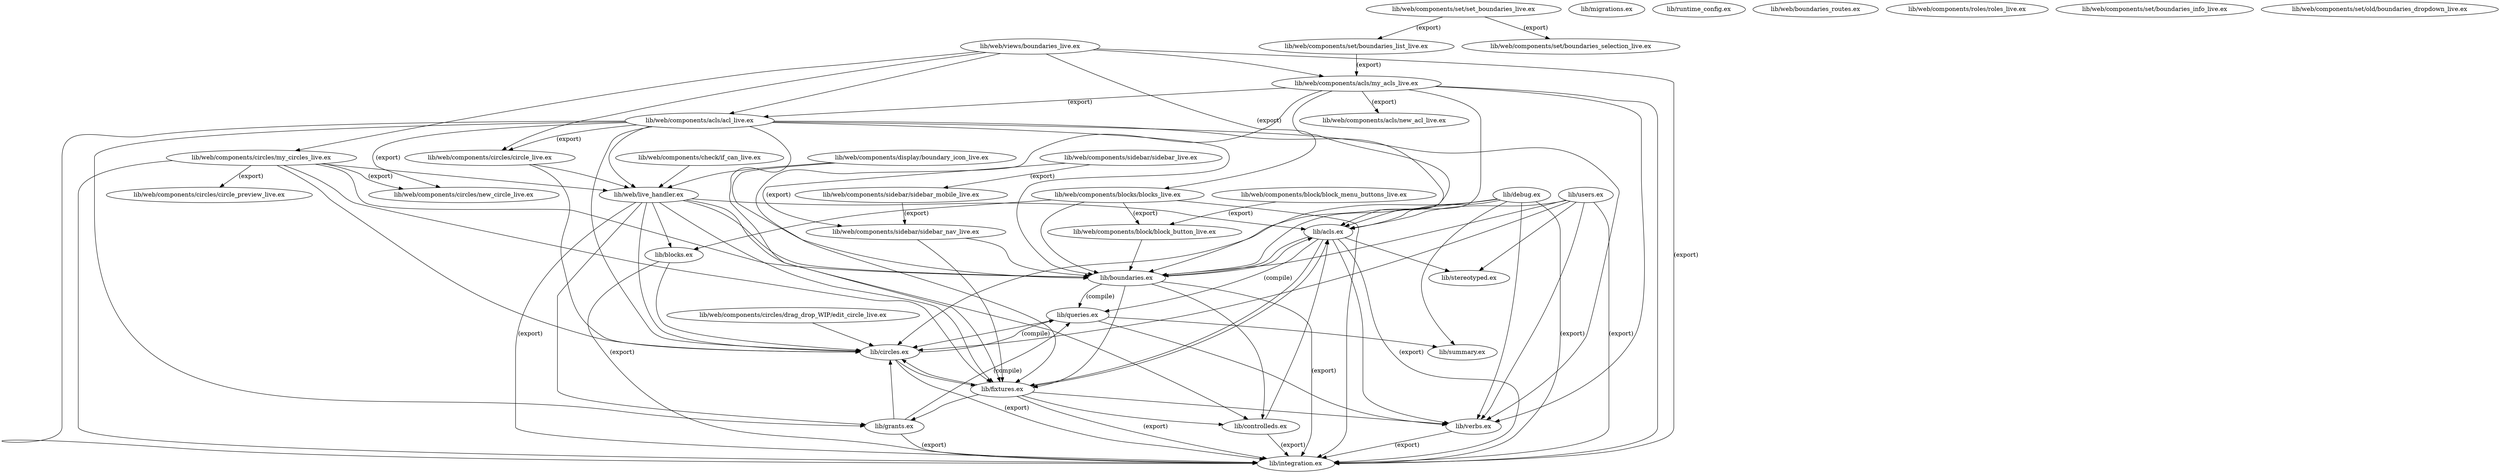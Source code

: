 digraph "xref graph" {
  "lib/acls.ex"
  "lib/acls.ex" -> "lib/boundaries.ex"
  "lib/boundaries.ex" -> "lib/acls.ex"
  "lib/boundaries.ex" -> "lib/controlleds.ex"
  "lib/controlleds.ex" -> "lib/acls.ex"
  "lib/controlleds.ex" -> "lib/integration.ex" [label="(export)"]
  "lib/boundaries.ex" -> "lib/fixtures.ex"
  "lib/fixtures.ex" -> "lib/acls.ex"
  "lib/fixtures.ex" -> "lib/circles.ex"
  "lib/circles.ex" -> "lib/fixtures.ex"
  "lib/circles.ex" -> "lib/integration.ex" [label="(export)"]
  "lib/circles.ex" -> "lib/queries.ex" [label="(compile)"]
  "lib/queries.ex" -> "lib/circles.ex"
  "lib/queries.ex" -> "lib/summary.ex"
  "lib/queries.ex" -> "lib/verbs.ex"
  "lib/verbs.ex" -> "lib/integration.ex" [label="(export)"]
  "lib/fixtures.ex" -> "lib/controlleds.ex"
  "lib/fixtures.ex" -> "lib/grants.ex"
  "lib/grants.ex" -> "lib/circles.ex"
  "lib/grants.ex" -> "lib/integration.ex" [label="(export)"]
  "lib/grants.ex" -> "lib/queries.ex" [label="(compile)"]
  "lib/fixtures.ex" -> "lib/integration.ex" [label="(export)"]
  "lib/fixtures.ex" -> "lib/verbs.ex"
  "lib/boundaries.ex" -> "lib/integration.ex" [label="(export)"]
  "lib/boundaries.ex" -> "lib/queries.ex" [label="(compile)"]
  "lib/acls.ex" -> "lib/fixtures.ex"
  "lib/acls.ex" -> "lib/integration.ex" [label="(export)"]
  "lib/acls.ex" -> "lib/queries.ex" [label="(compile)"]
  "lib/acls.ex" -> "lib/stereotyped.ex"
  "lib/acls.ex" -> "lib/verbs.ex"
  "lib/blocks.ex"
  "lib/blocks.ex" -> "lib/circles.ex"
  "lib/blocks.ex" -> "lib/integration.ex" [label="(export)"]
  "lib/boundaries.ex"
  "lib/circles.ex"
  "lib/controlleds.ex"
  "lib/debug.ex"
  "lib/debug.ex" -> "lib/acls.ex"
  "lib/debug.ex" -> "lib/boundaries.ex"
  "lib/debug.ex" -> "lib/circles.ex"
  "lib/debug.ex" -> "lib/integration.ex" [label="(export)"]
  "lib/debug.ex" -> "lib/summary.ex"
  "lib/debug.ex" -> "lib/verbs.ex"
  "lib/fixtures.ex"
  "lib/grants.ex"
  "lib/integration.ex"
  "lib/migrations.ex"
  "lib/queries.ex"
  "lib/runtime_config.ex"
  "lib/stereotyped.ex"
  "lib/summary.ex"
  "lib/users.ex"
  "lib/users.ex" -> "lib/acls.ex"
  "lib/users.ex" -> "lib/boundaries.ex"
  "lib/users.ex" -> "lib/circles.ex"
  "lib/users.ex" -> "lib/integration.ex" [label="(export)"]
  "lib/users.ex" -> "lib/stereotyped.ex"
  "lib/users.ex" -> "lib/verbs.ex"
  "lib/verbs.ex"
  "lib/web/boundaries_routes.ex"
  "lib/web/components/acls/acl_live.ex"
  "lib/web/components/acls/acl_live.ex" -> "lib/acls.ex"
  "lib/web/components/acls/acl_live.ex" -> "lib/boundaries.ex"
  "lib/web/components/acls/acl_live.ex" -> "lib/circles.ex"
  "lib/web/components/acls/acl_live.ex" -> "lib/fixtures.ex"
  "lib/web/components/acls/acl_live.ex" -> "lib/grants.ex"
  "lib/web/components/acls/acl_live.ex" -> "lib/integration.ex"
  "lib/web/components/acls/acl_live.ex" -> "lib/verbs.ex"
  "lib/web/components/acls/acl_live.ex" -> "lib/web/components/circles/circle_live.ex" [label="(export)"]
  "lib/web/components/circles/circle_live.ex" -> "lib/circles.ex"
  "lib/web/components/circles/circle_live.ex" -> "lib/web/live_handler.ex"
  "lib/web/live_handler.ex" -> "lib/acls.ex"
  "lib/web/live_handler.ex" -> "lib/blocks.ex"
  "lib/web/live_handler.ex" -> "lib/boundaries.ex"
  "lib/web/live_handler.ex" -> "lib/circles.ex"
  "lib/web/live_handler.ex" -> "lib/controlleds.ex"
  "lib/web/live_handler.ex" -> "lib/fixtures.ex"
  "lib/web/live_handler.ex" -> "lib/grants.ex"
  "lib/web/live_handler.ex" -> "lib/integration.ex" [label="(export)"]
  "lib/web/components/acls/acl_live.ex" -> "lib/web/components/circles/new_circle_live.ex" [label="(export)"]
  "lib/web/components/acls/acl_live.ex" -> "lib/web/live_handler.ex"
  "lib/web/components/acls/my_acls_live.ex"
  "lib/web/components/acls/my_acls_live.ex" -> "lib/acls.ex"
  "lib/web/components/acls/my_acls_live.ex" -> "lib/boundaries.ex"
  "lib/web/components/acls/my_acls_live.ex" -> "lib/fixtures.ex"
  "lib/web/components/acls/my_acls_live.ex" -> "lib/integration.ex"
  "lib/web/components/acls/my_acls_live.ex" -> "lib/verbs.ex"
  "lib/web/components/acls/my_acls_live.ex" -> "lib/web/components/acls/acl_live.ex" [label="(export)"]
  "lib/web/components/acls/my_acls_live.ex" -> "lib/web/components/acls/new_acl_live.ex" [label="(export)"]
  "lib/web/components/acls/new_acl_live.ex"
  "lib/web/components/block/block_button_live.ex"
  "lib/web/components/block/block_button_live.ex" -> "lib/boundaries.ex"
  "lib/web/components/block/block_menu_buttons_live.ex"
  "lib/web/components/block/block_menu_buttons_live.ex" -> "lib/web/components/block/block_button_live.ex" [label="(export)"]
  "lib/web/components/blocks/blocks_live.ex"
  "lib/web/components/blocks/blocks_live.ex" -> "lib/blocks.ex"
  "lib/web/components/blocks/blocks_live.ex" -> "lib/boundaries.ex"
  "lib/web/components/blocks/blocks_live.ex" -> "lib/integration.ex"
  "lib/web/components/blocks/blocks_live.ex" -> "lib/web/components/block/block_button_live.ex" [label="(export)"]
  "lib/web/components/check/if_can_live.ex"
  "lib/web/components/check/if_can_live.ex" -> "lib/web/live_handler.ex"
  "lib/web/components/circles/circle_live.ex"
  "lib/web/components/circles/circle_preview_live.ex"
  "lib/web/components/circles/drag_drop_WIP/edit_circle_live.ex"
  "lib/web/components/circles/drag_drop_WIP/edit_circle_live.ex" -> "lib/circles.ex"
  "lib/web/components/circles/my_circles_live.ex"
  "lib/web/components/circles/my_circles_live.ex" -> "lib/boundaries.ex"
  "lib/web/components/circles/my_circles_live.ex" -> "lib/circles.ex"
  "lib/web/components/circles/my_circles_live.ex" -> "lib/fixtures.ex"
  "lib/web/components/circles/my_circles_live.ex" -> "lib/integration.ex"
  "lib/web/components/circles/my_circles_live.ex" -> "lib/web/components/circles/circle_preview_live.ex" [label="(export)"]
  "lib/web/components/circles/my_circles_live.ex" -> "lib/web/components/circles/new_circle_live.ex" [label="(export)"]
  "lib/web/components/circles/my_circles_live.ex" -> "lib/web/live_handler.ex"
  "lib/web/components/circles/new_circle_live.ex"
  "lib/web/components/display/boundary_icon_live.ex"
  "lib/web/components/display/boundary_icon_live.ex" -> "lib/boundaries.ex"
  "lib/web/components/display/boundary_icon_live.ex" -> "lib/web/live_handler.ex"
  "lib/web/components/roles/roles_live.ex"
  "lib/web/components/set/boundaries_info_live.ex"
  "lib/web/components/set/boundaries_list_live.ex"
  "lib/web/components/set/boundaries_list_live.ex" -> "lib/web/components/acls/my_acls_live.ex" [label="(export)"]
  "lib/web/components/set/boundaries_selection_live.ex"
  "lib/web/components/set/old/boundaries_dropdown_live.ex"
  "lib/web/components/set/set_boundaries_live.ex"
  "lib/web/components/set/set_boundaries_live.ex" -> "lib/web/components/set/boundaries_list_live.ex" [label="(export)"]
  "lib/web/components/set/set_boundaries_live.ex" -> "lib/web/components/set/boundaries_selection_live.ex" [label="(export)"]
  "lib/web/components/sidebar/sidebar_live.ex"
  "lib/web/components/sidebar/sidebar_live.ex" -> "lib/web/components/sidebar/sidebar_mobile_live.ex" [label="(export)"]
  "lib/web/components/sidebar/sidebar_mobile_live.ex" -> "lib/web/components/sidebar/sidebar_nav_live.ex" [label="(export)"]
  "lib/web/components/sidebar/sidebar_nav_live.ex" -> "lib/boundaries.ex"
  "lib/web/components/sidebar/sidebar_nav_live.ex" -> "lib/fixtures.ex"
  "lib/web/components/sidebar/sidebar_live.ex" -> "lib/web/components/sidebar/sidebar_nav_live.ex" [label="(export)"]
  "lib/web/components/sidebar/sidebar_mobile_live.ex"
  "lib/web/components/sidebar/sidebar_nav_live.ex"
  "lib/web/live_handler.ex"
  "lib/web/views/boundaries_live.ex"
  "lib/web/views/boundaries_live.ex" -> "lib/integration.ex" [label="(export)"]
  "lib/web/views/boundaries_live.ex" -> "lib/web/components/acls/acl_live.ex"
  "lib/web/views/boundaries_live.ex" -> "lib/web/components/acls/my_acls_live.ex"
  "lib/web/views/boundaries_live.ex" -> "lib/web/components/blocks/blocks_live.ex" [label="(export)"]
  "lib/web/views/boundaries_live.ex" -> "lib/web/components/circles/circle_live.ex"
  "lib/web/views/boundaries_live.ex" -> "lib/web/components/circles/my_circles_live.ex"
}
